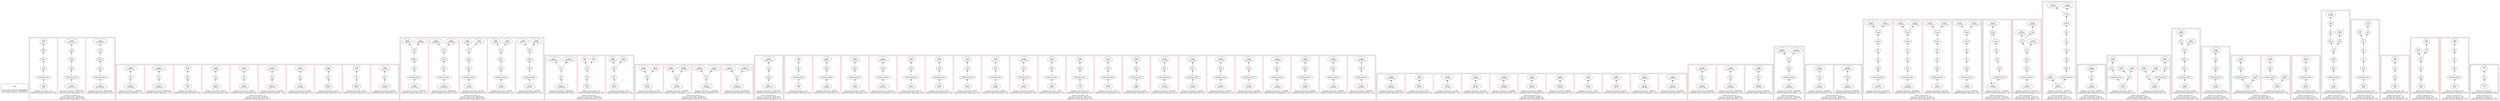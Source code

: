 strict digraph {
rankdir=BT
subgraph {
Stats [shape=plaintext]
cluster=true
label="Total loads executed: 4386562829\nTotal stores executed: 1644358279"
}
subgraph {
subgraph {
"0_2_180" [label="SExt"]
"0_2_179" [label="SRem"]
"0_2_180" -> "0_2_179"
"0_2_181" [label="GetElementPtr"]
"0_2_181" -> "0_2_180"
"0_2_178" [label="Add"]
"0_2_179" -> "0_2_178"
{
rank=min
"0_2_182" [label="Load\n487681600"]
}
"0_2_182" -> "0_2_181"
"0_2_173" [label="Load\n612000000"]
"0_2_178" -> "0_2_173"
cluster=true
label="Dynamic executions: 487681600\nCaptured memory operations: 18.2%"
color=red
}
subgraph {
"0_3_447" [label="Add"]
"0_3_443" [label="Load\n294035145"]
"0_3_447" -> "0_3_443"
"0_3_448" [label="SRem"]
"0_3_448" -> "0_3_447"
"0_3_450" [label="SExt"]
"0_3_450" -> "0_3_448"
"0_3_451" [label="GetElementPtr"]
"0_3_451" -> "0_3_450"
{
rank=min
"0_3_452" [label="Load\n292878720"]
}
"0_3_452" -> "0_3_451"
cluster=true
label="Dynamic executions: 292878720\nCaptured memory operations: 9.7%"
color=red
}
subgraph {
"0_4_773" [label="Add"]
"0_4_772" [label="Load\n120"]
"0_4_773" -> "0_4_772"
"0_4_775" [label="SExt"]
"0_4_774" [label="SRem"]
"0_4_775" -> "0_4_774"
"0_4_774" -> "0_4_773"
{
rank=min
"0_4_777" [label="Load\n120"]
}
"0_4_776" [label="GetElementPtr"]
"0_4_777" -> "0_4_776"
"0_4_776" -> "0_4_775"
cluster=true
label="Dynamic executions: 120\nCaptured memory operations: 0.0%"
color=red
}
cluster=true
label="Static occurrences: 6\nDynamic executions: 780560455\nCaptured memory operations: 27.9%"
}
subgraph {
subgraph {
"1_1_364" [label="Phi"]
"1_1_362" [label="Load\n2223064"]
"1_1_364" -> "1_1_362"
{
rank=min
"1_1_366" [label="Store\n2231805"]
}
"1_1_366" -> "1_1_364"
cluster=true
label="Dynamic executions: 2231805\nCaptured memory operations: 0.0%"
color=red
}
subgraph {
{
rank=min
"1_2_505" [label="Store\n43074"]
}
"1_2_503" [label="Phi"]
"1_2_505" -> "1_2_503"
"1_2_501" [label="Load\n175"]
"1_2_503" -> "1_2_501"
cluster=true
label="Dynamic executions: 43074\nCaptured memory operations: 0.0%"
color=red
}
subgraph {
{
rank=min
"1_3_505" [label="Store\n43074"]
}
"1_3_503" [label="Phi"]
"1_3_505" -> "1_3_503"
"1_3_491" [label="Load\n42899"]
"1_3_503" -> "1_3_491"
cluster=true
label="Dynamic executions: 43074\nCaptured memory operations: 0.0%"
color=red
}
subgraph {
{
rank=min
"1_4_556" [label="Store\n2431680"]
}
"1_4_555" [label="Phi"]
"1_4_556" -> "1_4_555"
"1_4_553" [label="Load\n1937815"]
"1_4_555" -> "1_4_553"
cluster=true
label="Dynamic executions: 2431680\nCaptured memory operations: 0.0%"
color=red
}
subgraph {
"1_5_643" [label="Phi"]
"1_5_641" [label="Load\n28194213"]
"1_5_643" -> "1_5_641"
{
rank=min
"1_5_644" [label="Store\n35381505"]
}
"1_5_644" -> "1_5_643"
cluster=true
label="Dynamic executions: 35381505\nCaptured memory operations: 1.0%"
color=red
}
subgraph {
{
rank=min
"1_6_658" [label="Store\n127500"]
}
"1_6_657" [label="Phi"]
"1_6_658" -> "1_6_657"
"1_6_655" [label="Load\n101610"]
"1_6_657" -> "1_6_655"
cluster=true
label="Dynamic executions: 127500\nCaptured memory operations: 0.0%"
color=red
}
subgraph {
{
rank=min
"1_7_672" [label="Store\n309315"]
}
"1_7_671" [label="Phi"]
"1_7_672" -> "1_7_671"
"1_7_669" [label="Load\n246462"]
"1_7_671" -> "1_7_669"
cluster=true
label="Dynamic executions: 309315\nCaptured memory operations: 0.0%"
color=red
}
subgraph {
{
rank=min
"1_8_781" [label="Store\n120"]
}
"1_8_780" [label="Phi"]
"1_8_781" -> "1_8_780"
"1_8_768" [label="Load\n120"]
"1_8_780" -> "1_8_768"
cluster=true
label="Dynamic executions: 120\nCaptured memory operations: 0.0%"
color=red
}
subgraph {
{
rank=min
"1_9_854" [label="Store\n535646340"]
}
"1_9_852" [label="Phi"]
"1_9_854" -> "1_9_852"
"1_9_843" [label="Load\n535646340"]
"1_9_852" -> "1_9_843"
cluster=true
label="Dynamic executions: 535646340\nCaptured memory operations: 17.7%"
color=red
}
subgraph {
{
rank=min
"1_10_865" [label="Store\n35850000"]
}
"1_10_864" [label="Phi"]
"1_10_865" -> "1_10_864"
"1_10_862" [label="Load\n35709756"]
"1_10_864" -> "1_10_862"
cluster=true
label="Dynamic executions: 35850000\nCaptured memory operations: 1.1%"
color=red
}
cluster=true
label="Static occurrences: 11\nDynamic executions: 612064413\nCaptured memory operations: 20.1%"
}
subgraph {
subgraph {
"2_0_387" [label="SRem"]
"2_0_386" [label="Add"]
"2_0_387" -> "2_0_386"
"2_0_388" [label="SExt"]
"2_0_388" -> "2_0_387"
{
rank=min
"2_0_390" [label="Load\n9287687"]
}
"2_0_389" [label="GetElementPtr"]
"2_0_390" -> "2_0_389"
"2_0_376" [label="Load\n9355727"]
"2_0_386" -> "2_0_376"
"2_0_385" [label="Load\n9287687"]
"2_0_386" -> "2_0_385"
"2_0_389" -> "2_0_388"
cluster=true
label="Dynamic executions: 9287687\nCaptured memory operations: 0.4%"
color=red
}
subgraph {
"2_1_521" [label="SRem"]
"2_1_520" [label="Add"]
"2_1_521" -> "2_1_520"
"2_1_517" [label="Load\n100566"]
"2_1_520" -> "2_1_517"
"2_1_523" [label="GetElementPtr"]
"2_1_522" [label="SExt"]
"2_1_523" -> "2_1_522"
"2_1_522" -> "2_1_521"
{
rank=min
"2_1_524" [label="Load\n100185"]
}
"2_1_524" -> "2_1_523"
"2_1_512" [label="Load\n100972"]
"2_1_520" -> "2_1_512"
cluster=true
label="Dynamic executions: 100185\nCaptured memory operations: 0.0%"
color=red
}
subgraph {
"2_2_604" [label="SRem"]
"2_2_603" [label="Add"]
"2_2_604" -> "2_2_603"
"2_2_601" [label="Load\n201944"]
"2_2_603" -> "2_2_601"
"2_2_605" [label="SExt"]
"2_2_605" -> "2_2_604"
{
rank=min
"2_2_607" [label="Load\n201944"]
}
"2_2_606" [label="GetElementPtr"]
"2_2_607" -> "2_2_606"
"2_2_606" -> "2_2_605"
"2_2_602" [label="Load\n201944"]
"2_2_603" -> "2_2_602"
cluster=true
label="Dynamic executions: 201944\nCaptured memory operations: 0.0%"
color=red
}
subgraph {
"2_3_847" [label="SExt"]
"2_3_846" [label="SRem"]
"2_3_847" -> "2_3_846"
"2_3_848" [label="GetElementPtr"]
"2_3_848" -> "2_3_847"
"2_3_845" [label="Add"]
"2_3_832" [label="Load\n35850000"]
"2_3_845" -> "2_3_832"
"2_3_839" [label="Load\n535646340"]
"2_3_845" -> "2_3_839"
"2_3_846" -> "2_3_845"
{
rank=min
"2_3_849" [label="Load\n535646340"]
}
"2_3_849" -> "2_3_848"
cluster=true
label="Dynamic executions: 535646340\nCaptured memory operations: 18.3%"
color=red
}
subgraph {
"2_4_858" [label="Add"]
"2_4_823" [label="Load\n150000"]
"2_4_858" -> "2_4_823"
{
rank=min
"2_4_862" [label="Load\n35709756"]
}
"2_4_861" [label="GetElementPtr"]
"2_4_862" -> "2_4_861"
"2_4_859" [label="SRem"]
"2_4_859" -> "2_4_858"
"2_4_860" [label="SExt"]
"2_4_861" -> "2_4_860"
"2_4_832" [label="Load\n35850000"]
"2_4_858" -> "2_4_832"
"2_4_860" -> "2_4_859"
cluster=true
label="Dynamic executions: 35709756\nCaptured memory operations: 1.1%"
color=red
}
cluster=true
label="Static occurrences: 5\nDynamic executions: 580945912\nCaptured memory operations: 20.0%"
}
subgraph {
subgraph {
{
rank=min
"3_1_505" [label="Store\n43074"]
}
"3_1_503" [label="Phi"]
"3_1_505" -> "3_1_503"
"3_1_496" [label="Xor"]
"3_1_491" [label="Load\n42899"]
"3_1_496" -> "3_1_491"
"3_1_503" -> "3_1_496"
"3_1_495" [label="Load\n42779"]
"3_1_496" -> "3_1_495"
cluster=true
label="Dynamic executions: 43074\nCaptured memory operations: 0.0%"
color=red
}
subgraph {
"3_2_780" [label="Phi"]
"3_2_778" [label="Xor"]
"3_2_780" -> "3_2_778"
{
rank=min
"3_2_781" [label="Store\n120"]
}
"3_2_781" -> "3_2_780"
"3_2_768" [label="Load\n120"]
"3_2_778" -> "3_2_768"
"3_2_777" [label="Load\n120"]
"3_2_778" -> "3_2_777"
cluster=true
label="Dynamic executions: 120\nCaptured memory operations: 0.0%"
color=red
}
subgraph {
"3_3_850" [label="Xor"]
"3_3_849" [label="Load\n535646340"]
"3_3_850" -> "3_3_849"
{
rank=min
"3_3_854" [label="Store\n535646340"]
}
"3_3_852" [label="Phi"]
"3_3_854" -> "3_3_852"
"3_3_852" -> "3_3_850"
"3_3_843" [label="Load\n535646340"]
"3_3_850" -> "3_3_843"
cluster=true
label="Dynamic executions: 535646340\nCaptured memory operations: 26.6%"
color=red
}
cluster=true
label="Static occurrences: 4\nDynamic executions: 535689534\nCaptured memory operations: 26.6%"
}
subgraph {
subgraph {
{
rank=min
"4_0_185" [label="Store\n487681600"]
}
"4_0_184" [label="Xor"]
"4_0_185" -> "4_0_184"
"4_0_183" [label="Load\n487681600"]
"4_0_184" -> "4_0_183"
"4_0_182" [label="Load\n487681600"]
"4_0_184" -> "4_0_182"
cluster=true
label="Dynamic executions: 487681600\nCaptured memory operations: 24.2%"
color=red
}
subgraph {
{
rank=min
"4_1_339" [label="Store\n11426899"]
}
"4_1_338" [label="Xor"]
"4_1_339" -> "4_1_338"
"4_1_335" [label="Load\n11426899"]
"4_1_338" -> "4_1_335"
"4_1_337" [label="Load\n11426899"]
"4_1_338" -> "4_1_337"
cluster=true
label="Dynamic executions: 11426899\nCaptured memory operations: 0.5%"
color=red
}
subgraph {
"4_2_392" [label="Xor"]
"4_2_391" [label="Load\n9287687"]
"4_2_392" -> "4_2_391"
"4_2_390" [label="Load\n9287687"]
"4_2_392" -> "4_2_390"
{
rank=min
"4_2_393" [label="Store\n9287687"]
}
"4_2_393" -> "4_2_392"
cluster=true
label="Dynamic executions: 9287687\nCaptured memory operations: 0.4%"
color=red
}
subgraph {
{
rank=min
"4_3_527" [label="Store\n100185"]
}
"4_3_526" [label="Xor"]
"4_3_527" -> "4_3_526"
"4_3_524" [label="Load\n100185"]
"4_3_526" -> "4_3_524"
"4_3_525" [label="Load\n100185"]
"4_3_526" -> "4_3_525"
cluster=true
label="Dynamic executions: 100185\nCaptured memory operations: 0.0%"
color=red
}
cluster=true
label="Static occurrences: 4\nDynamic executions: 508496371\nCaptured memory operations: 25.2%"
}
subgraph {
subgraph {
"5_0_447" [label="Add"]
"5_0_443" [label="Load\n294035145"]
"5_0_447" -> "5_0_443"
"5_0_448" [label="SRem"]
"5_0_448" -> "5_0_447"
{
rank=min
"5_0_449" [label="Store\n292878720"]
}
"5_0_449" -> "5_0_448"
cluster=true
label="Dynamic executions: 292878720\nCaptured memory operations: 9.7%"
color=red
}
cluster=true
label="Static occurrences: 1\nDynamic executions: 292878720\nCaptured memory operations: 9.7%"
}
subgraph {
subgraph {
"6_3_148" [label="SExt"]
"6_3_147" [label="Load\n38250000"]
"6_3_148" -> "6_3_147"
{
rank=min
"6_3_150" [label="Load\n38250000"]
}
"6_3_149" [label="GetElementPtr"]
"6_3_150" -> "6_3_149"
"6_3_149" -> "6_3_148"
cluster=true
label="Dynamic executions: 38250000\nCaptured memory operations: 1.2%"
color=red
}
subgraph {
"6_4_193" [label="SExt"]
"6_4_190" [label="Load\n2400000"]
"6_4_193" -> "6_4_190"
"6_4_194" [label="GetElementPtr"]
"6_4_194" -> "6_4_193"
{
rank=min
"6_4_195" [label="Load\n2400000"]
}
"6_4_195" -> "6_4_194"
cluster=true
label="Dynamic executions: 2400000\nCaptured memory operations: 0.0%"
color=red
}
subgraph {
{
rank=min
"6_5_247" [label="Load\n309400"]
}
"6_5_246" [label="GetElementPtr"]
"6_5_247" -> "6_5_246"
"6_5_245" [label="SExt"]
"6_5_246" -> "6_5_245"
"6_5_242" [label="Load\n309400"]
"6_5_245" -> "6_5_242"
cluster=true
label="Dynamic executions: 309400\nCaptured memory operations: 0.0%"
color=red
}
subgraph {
{
rank=min
"6_6_342" [label="Load\n11426899"]
}
"6_6_341" [label="GetElementPtr"]
"6_6_342" -> "6_6_341"
"6_6_340" [label="SExt"]
"6_6_341" -> "6_6_340"
"6_6_335" [label="Load\n11426899"]
"6_6_340" -> "6_6_335"
cluster=true
label="Dynamic executions: 11426899\nCaptured memory operations: 0.3%"
color=red
}
subgraph {
"6_7_360" [label="SExt"]
"6_7_357" [label="Load\n2231805"]
"6_7_360" -> "6_7_357"
"6_7_361" [label="GetElementPtr"]
"6_7_361" -> "6_7_360"
{
rank=min
"6_7_362" [label="Load\n2223064"]
}
"6_7_362" -> "6_7_361"
cluster=true
label="Dynamic executions: 2223064\nCaptured memory operations: 0.0%"
color=red
}
subgraph {
{
rank=min
"6_8_385" [label="Load\n9287687"]
}
"6_8_384" [label="GetElementPtr"]
"6_8_385" -> "6_8_384"
"6_8_383" [label="SExt"]
"6_8_384" -> "6_8_383"
"6_8_380" [label="Load\n9319129"]
"6_8_383" -> "6_8_380"
cluster=true
label="Dynamic executions: 9287687\nCaptured memory operations: 0.3%"
color=red
}
subgraph {
"6_9_400" [label="SExt"]
"6_9_399" [label="Load\n2231805"]
"6_9_400" -> "6_9_399"
"6_9_401" [label="GetElementPtr"]
"6_9_401" -> "6_9_400"
{
rank=min
"6_9_402" [label="Load\n2231805"]
}
"6_9_402" -> "6_9_401"
cluster=true
label="Dynamic executions: 2231805\nCaptured memory operations: 0.0%"
color=red
}
subgraph {
"6_10_427" [label="SExt"]
"6_10_426" [label="Load\n1301366"]
"6_10_427" -> "6_10_426"
{
rank=min
"6_10_429" [label="Load\n1301366"]
}
"6_10_428" [label="GetElementPtr"]
"6_10_429" -> "6_10_428"
"6_10_428" -> "6_10_427"
cluster=true
label="Dynamic executions: 1301366\nCaptured memory operations: 0.0%"
color=red
}
subgraph {
"6_11_489" [label="SExt"]
"6_11_483" [label="Load\n43074"]
"6_11_489" -> "6_11_483"
{
rank=min
"6_11_491" [label="Load\n42899"]
}
"6_11_490" [label="GetElementPtr"]
"6_11_491" -> "6_11_490"
"6_11_490" -> "6_11_489"
cluster=true
label="Dynamic executions: 42899\nCaptured memory operations: 0.0%"
color=red
}
subgraph {
"6_12_493" [label="SExt"]
"6_12_486" [label="Load\n43074"]
"6_12_493" -> "6_12_486"
"6_12_494" [label="GetElementPtr"]
"6_12_494" -> "6_12_493"
{
rank=min
"6_12_495" [label="Load\n42779"]
}
"6_12_495" -> "6_12_494"
cluster=true
label="Dynamic executions: 42779\nCaptured memory operations: 0.0%"
color=red
}
subgraph {
"6_13_500" [label="GetElementPtr"]
"6_13_499" [label="SExt"]
"6_13_500" -> "6_13_499"
"6_13_486" [label="Load\n43074"]
"6_13_499" -> "6_13_486"
{
rank=min
"6_13_501" [label="Load\n175"]
}
"6_13_501" -> "6_13_500"
cluster=true
label="Dynamic executions: 175\nCaptured memory operations: 0.0%"
color=red
}
subgraph {
"6_14_534" [label="SExt"]
"6_14_533" [label="Load\n43074"]
"6_14_534" -> "6_14_533"
{
rank=min
"6_14_536" [label="Load\n43074"]
}
"6_14_535" [label="GetElementPtr"]
"6_14_536" -> "6_14_535"
"6_14_535" -> "6_14_534"
cluster=true
label="Dynamic executions: 43074\nCaptured memory operations: 0.0%"
color=red
}
subgraph {
"6_15_552" [label="GetElementPtr"]
"6_15_551" [label="SExt"]
"6_15_552" -> "6_15_551"
{
rank=min
"6_15_553" [label="Load\n1937815"]
}
"6_15_553" -> "6_15_552"
"6_15_548" [label="Load\n2431680"]
"6_15_551" -> "6_15_548"
cluster=true
label="Dynamic executions: 1937815\nCaptured memory operations: 0.0%"
color=red
}
subgraph {
"6_16_564" [label="GetElementPtr"]
"6_16_563" [label="SExt"]
"6_16_564" -> "6_16_563"
"6_16_562" [label="Load\n43074"]
"6_16_563" -> "6_16_562"
{
rank=min
"6_16_581" [label="Load\n243901"]
}
"6_16_581" -> "6_16_564"
cluster=true
label="Dynamic executions: 243901\nCaptured memory operations: 0.0%"
color=red
}
subgraph {
"6_17_564" [label="GetElementPtr"]
"6_17_563" [label="SExt"]
"6_17_564" -> "6_17_563"
"6_17_562" [label="Load\n43074"]
"6_17_563" -> "6_17_562"
{
rank=min
"6_17_588" [label="Load\n43074"]
}
"6_17_588" -> "6_17_564"
cluster=true
label="Dynamic executions: 43074\nCaptured memory operations: 0.0%"
color=red
}
subgraph {
"6_18_591" [label="SExt"]
"6_18_588" [label="Load\n43074"]
"6_18_591" -> "6_18_588"
{
rank=min
"6_18_593" [label="Load\n43074"]
}
"6_18_592" [label="GetElementPtr"]
"6_18_593" -> "6_18_592"
"6_18_592" -> "6_18_591"
cluster=true
label="Dynamic executions: 43074\nCaptured memory operations: 0.0%"
color=red
}
subgraph {
{
rank=min
"6_19_627" [label="Load\n43074"]
}
"6_19_626" [label="GetElementPtr"]
"6_19_627" -> "6_19_626"
"6_19_563" [label="SExt"]
"6_19_562" [label="Load\n43074"]
"6_19_563" -> "6_19_562"
"6_19_626" -> "6_19_563"
cluster=true
label="Dynamic executions: 43074\nCaptured memory operations: 0.0%"
color=red
}
subgraph {
"6_20_639" [label="SExt"]
"6_20_636" [label="Load\n35381505"]
"6_20_639" -> "6_20_636"
{
rank=min
"6_20_641" [label="Load\n28194213"]
}
"6_20_640" [label="GetElementPtr"]
"6_20_641" -> "6_20_640"
"6_20_640" -> "6_20_639"
cluster=true
label="Dynamic executions: 28194213\nCaptured memory operations: 1.0%"
color=red
}
subgraph {
"6_21_654" [label="GetElementPtr"]
"6_21_653" [label="SExt"]
"6_21_654" -> "6_21_653"
"6_21_650" [label="Load\n127500"]
"6_21_653" -> "6_21_650"
{
rank=min
"6_21_655" [label="Load\n101610"]
}
"6_21_655" -> "6_21_654"
cluster=true
label="Dynamic executions: 101610\nCaptured memory operations: 0.0%"
color=red
}
subgraph {
"6_22_667" [label="SExt"]
"6_22_664" [label="Load\n309315"]
"6_22_667" -> "6_22_664"
{
rank=min
"6_22_669" [label="Load\n246462"]
}
"6_22_668" [label="GetElementPtr"]
"6_22_669" -> "6_22_668"
"6_22_668" -> "6_22_667"
cluster=true
label="Dynamic executions: 246462\nCaptured memory operations: 0.0%"
color=red
}
subgraph {
{
rank=min
"6_23_772" [label="Load\n120"]
}
"6_23_771" [label="GetElementPtr"]
"6_23_772" -> "6_23_771"
"6_23_770" [label="SExt"]
"6_23_771" -> "6_23_770"
"6_23_763" [label="Load\n120"]
"6_23_770" -> "6_23_763"
cluster=true
label="Dynamic executions: 120\nCaptured memory operations: 0.0%"
color=red
}
cluster=true
label="Static occurrences: 26\nDynamic executions: 98412523\nCaptured memory operations: 3.3%"
}
subgraph {
subgraph {
{
rank=min
"7_2_151" [label="Store\n38250000"]
}
"7_2_150" [label="Load\n38250000"]
"7_2_151" -> "7_2_150"
cluster=true
label="Dynamic executions: 38250000\nCaptured memory operations: 1.2%"
color=red
}
subgraph {
{
rank=min
"7_3_196" [label="Store\n2400000"]
}
"7_3_195" [label="Load\n2400000"]
"7_3_196" -> "7_3_195"
cluster=true
label="Dynamic executions: 2400000\nCaptured memory operations: 0.0%"
color=red
}
subgraph {
{
rank=min
"7_4_206" [label="Store\n148787"]
}
"7_4_204" [label="Load\n148787"]
"7_4_206" -> "7_4_204"
cluster=true
label="Dynamic executions: 148787\nCaptured memory operations: 0.0%"
color=red
}
subgraph {
{
rank=min
"7_5_234" [label="Store\n75338"]
}
"7_5_231" [label="Load\n75338"]
"7_5_234" -> "7_5_231"
cluster=true
label="Dynamic executions: 75338\nCaptured memory operations: 0.0%"
color=red
}
subgraph {
{
rank=min
"7_6_244" [label="Store\n309400"]
}
"7_6_242" [label="Load\n309400"]
"7_6_244" -> "7_6_242"
cluster=true
label="Dynamic executions: 309400\nCaptured memory operations: 0.0%"
color=red
}
subgraph {
{
rank=min
"7_7_248" [label="Store\n309400"]
}
"7_7_247" [label="Load\n309400"]
"7_7_248" -> "7_7_247"
cluster=true
label="Dynamic executions: 309400\nCaptured memory operations: 0.0%"
color=red
}
subgraph {
{
rank=min
"7_8_343" [label="Store\n11426899"]
}
"7_8_342" [label="Load\n11426899"]
"7_8_343" -> "7_8_342"
cluster=true
label="Dynamic executions: 11426899\nCaptured memory operations: 0.3%"
color=red
}
subgraph {
{
rank=min
"7_9_403" [label="Store\n2231805"]
}
"7_9_402" [label="Load\n2231805"]
"7_9_403" -> "7_9_402"
cluster=true
label="Dynamic executions: 2231805\nCaptured memory operations: 0.0%"
color=red
}
subgraph {
{
rank=min
"7_10_430" [label="Store\n1301366"]
}
"7_10_429" [label="Load\n1301366"]
"7_10_430" -> "7_10_429"
cluster=true
label="Dynamic executions: 1301366\nCaptured memory operations: 0.0%"
color=red
}
subgraph {
{
rank=min
"7_11_537" [label="Store\n43074"]
}
"7_11_536" [label="Load\n43074"]
"7_11_537" -> "7_11_536"
cluster=true
label="Dynamic executions: 43074\nCaptured memory operations: 0.0%"
color=red
}
subgraph {
{
rank=min
"7_14_873" [label="Store\n28200000"]
}
"7_14_871" [label="Load\n28200000"]
"7_14_873" -> "7_14_871"
cluster=true
label="Dynamic executions: 28200000\nCaptured memory operations: 0.9%"
color=red
}
cluster=true
label="Static occurrences: 15\nDynamic executions: 84696101\nCaptured memory operations: 2.8%"
}
subgraph {
subgraph {
"8_0_127" [label="ZExt"]
"8_0_126" [label="Load\n2400000"]
"8_0_127" -> "8_0_126"
{
rank=min
"8_0_129" [label="Store\n2400000"]
}
"8_0_129" -> "8_0_127"
cluster=true
label="Dynamic executions: 2400000\nCaptured memory operations: 0.0%"
}
subgraph {
"8_1_138" [label="ZExt"]
"8_1_137" [label="Load\n28200000"]
"8_1_138" -> "8_1_137"
{
rank=min
"8_1_141" [label="Store\n28200000"]
}
"8_1_141" -> "8_1_138"
cluster=true
label="Dynamic executions: 28200000\nCaptured memory operations: 0.9%"
color=red
}
subgraph {
{
rank=min
"8_2_818" [label="Store\n28200000"]
}
"8_2_815" [label="ZExt"]
"8_2_818" -> "8_2_815"
"8_2_814" [label="Load\n28200000"]
"8_2_815" -> "8_2_814"
cluster=true
label="Dynamic executions: 28200000\nCaptured memory operations: 0.9%"
color=red
}
cluster=true
label="Static occurrences: 3\nDynamic executions: 58800000\nCaptured memory operations: 1.9%"
}
subgraph {
subgraph {
{
rank=min
"9_0_832" [label="Load\n35850000"]
}
"9_0_831" [label="GetElementPtr"]
"9_0_832" -> "9_0_831"
"9_0_829" [label="Xor"]
"9_0_828" [label="Load\n35850000"]
"9_0_829" -> "9_0_828"
"9_0_830" [label="SExt"]
"9_0_831" -> "9_0_830"
"9_0_830" -> "9_0_829"
"9_0_827" [label="Load\n35850000"]
"9_0_829" -> "9_0_827"
cluster=true
label="Dynamic executions: 35850000\nCaptured memory operations: 1.7%"
color=red
}
cluster=true
label="Static occurrences: 1\nDynamic executions: 35850000\nCaptured memory operations: 1.7%"
}
subgraph {
subgraph {
"10_0_691" [label="Trunc"]
"10_0_690" [label="Load\n28200000"]
"10_0_691" -> "10_0_690"
{
rank=min
"10_0_693" [label="Store\n28200000"]
}
"10_0_693" -> "10_0_691"
cluster=true
label="Dynamic executions: 28200000\nCaptured memory operations: 0.9%"
}
subgraph {
{
rank=min
"10_1_883" [label="Store\n2400000"]
}
"10_1_880" [label="Trunc"]
"10_1_883" -> "10_1_880"
"10_1_879" [label="Load\n2400000"]
"10_1_880" -> "10_1_879"
cluster=true
label="Dynamic executions: 2400000\nCaptured memory operations: 0.0%"
color=red
}
cluster=true
label="Static occurrences: 2\nDynamic executions: 30600000\nCaptured memory operations: 1.0%"
}
subgraph {
subgraph {
"11_0_285" [label="SExt"]
"11_0_282" [label="Phi"]
"11_0_285" -> "11_0_282"
"11_0_279" [label="Phi"]
"11_0_277" [label="Select"]
"11_0_279" -> "11_0_277"
{
rank=min
"11_0_287" [label="Load\n2305252"]
}
"11_0_286" [label="GetElementPtr"]
"11_0_287" -> "11_0_286"
"11_0_282" -> "11_0_279"
"11_0_286" -> "11_0_285"
"11_0_276" [label="ICmp"]
"11_0_275" [label="Load\n17024934"]
"11_0_276" -> "11_0_275"
"11_0_273" [label="Load\n17024934"]
"11_0_276" -> "11_0_273"
"11_0_277" -> "11_0_276"
cluster=true
label="Dynamic executions: 2305252\nCaptured memory operations: 0.6%"
}
subgraph {
"11_1_285" [label="SExt"]
"11_1_282" [label="Phi"]
"11_1_285" -> "11_1_282"
"11_1_279" [label="Phi"]
"11_1_277" [label="Select"]
"11_1_279" -> "11_1_277"
{
rank=min
"11_1_296" [label="Load\n2305252"]
}
"11_1_286" [label="GetElementPtr"]
"11_1_296" -> "11_1_286"
"11_1_282" -> "11_1_279"
"11_1_286" -> "11_1_285"
"11_1_276" [label="ICmp"]
"11_1_275" [label="Load\n17024934"]
"11_1_276" -> "11_1_275"
"11_1_273" [label="Load\n17024934"]
"11_1_276" -> "11_1_273"
"11_1_277" -> "11_1_276"
cluster=true
label="Dynamic executions: 2305252\nCaptured memory operations: 0.6%"
color=red
}
subgraph {
"11_2_285" [label="SExt"]
"11_2_282" [label="Phi"]
"11_2_285" -> "11_2_282"
"11_2_279" [label="Phi"]
"11_2_277" [label="Select"]
"11_2_279" -> "11_2_277"
{
rank=min
"11_2_314" [label="Load\n10262864"]
}
"11_2_313" [label="GetElementPtr"]
"11_2_314" -> "11_2_313"
"11_2_282" -> "11_2_279"
"11_2_276" [label="ICmp"]
"11_2_275" [label="Load\n17024934"]
"11_2_276" -> "11_2_275"
"11_2_273" [label="Load\n17024934"]
"11_2_276" -> "11_2_273"
"11_2_277" -> "11_2_276"
"11_2_313" -> "11_2_285"
cluster=true
label="Dynamic executions: 10262864\nCaptured memory operations: 0.7%"
color=red
}
subgraph {
"11_3_300" [label="GetElementPtr"]
"11_3_285" [label="SExt"]
"11_3_300" -> "11_3_285"
"11_3_282" [label="Phi"]
"11_3_285" -> "11_3_282"
"11_3_279" [label="Phi"]
"11_3_277" [label="Select"]
"11_3_279" -> "11_3_277"
"11_3_282" -> "11_3_279"
{
rank=min
"11_3_317" [label="Load\n10235747"]
}
"11_3_317" -> "11_3_300"
"11_3_276" [label="ICmp"]
"11_3_275" [label="Load\n17024934"]
"11_3_276" -> "11_3_275"
"11_3_273" [label="Load\n17024934"]
"11_3_276" -> "11_3_273"
"11_3_277" -> "11_3_276"
cluster=true
label="Dynamic executions: 10235747\nCaptured memory operations: 0.7%"
color=red
}
cluster=true
label="Static occurrences: 4\nDynamic executions: 25109115\nCaptured memory operations: 2.6%"
}
subgraph {
subgraph {
"12_0_276" [label="ICmp"]
"12_0_275" [label="Load\n17024934"]
"12_0_276" -> "12_0_275"
"12_0_279" [label="Phi"]
"12_0_277" [label="Select"]
"12_0_279" -> "12_0_277"
"12_0_271" [label="ZExt"]
"12_0_263" [label="Phi"]
"12_0_271" -> "12_0_263"
"12_0_263" -> "12_0_279"
"12_0_272" [label="GetElementPtr"]
"12_0_272" -> "12_0_271"
{
rank=min
"12_0_273" [label="Load\n17024934"]
}
"12_0_276" -> "12_0_273"
"12_0_277" -> "12_0_276"
"12_0_273" -> "12_0_272"
cluster=true
label="Dynamic executions: 17024934\nCaptured memory operations: 0.5%"
color=red
}
cluster=true
label="Static occurrences: 1\nDynamic executions: 17024934\nCaptured memory operations: 0.5%"
}
subgraph {
subgraph {
"13_0_321" [label="SExt"]
"13_0_320" [label="SRem"]
"13_0_321" -> "13_0_320"
"13_0_318" [label="Add"]
"13_0_314" [label="Load\n10262864"]
"13_0_318" -> "13_0_314"
{
rank=min
"13_0_323" [label="Load\n10235747"]
}
"13_0_322" [label="GetElementPtr"]
"13_0_323" -> "13_0_322"
"13_0_299" [label="Add"]
"13_0_227" [label="Load\n2380590"]
"13_0_299" -> "13_0_227"
"13_0_318" -> "13_0_299"
"13_0_319" [label="Sub"]
"13_0_320" -> "13_0_319"
"13_0_319" -> "13_0_318"
"13_0_317" [label="Load\n10235747"]
"13_0_319" -> "13_0_317"
"13_0_322" -> "13_0_321"
cluster=true
label="Dynamic executions: 10235747\nCaptured memory operations: 0.5%"
color=red
}
cluster=true
label="Static occurrences: 1\nDynamic executions: 10235747\nCaptured memory operations: 0.5%"
}
subgraph {
subgraph {
"14_0_279" [label="Phi"]
"14_0_277" [label="Select"]
"14_0_279" -> "14_0_277"
{
rank=min
"14_0_328" [label="Store\n10235747"]
}
"14_0_323" [label="Load\n10235747"]
"14_0_328" -> "14_0_323"
"14_0_289" [label="Sub"]
"14_0_282" [label="Phi"]
"14_0_289" -> "14_0_282"
"14_0_325" [label="Add"]
"14_0_325" -> "14_0_289"
"14_0_282" -> "14_0_279"
"14_0_327" [label="GetElementPtr"]
"14_0_326" [label="SExt"]
"14_0_327" -> "14_0_326"
"14_0_276" [label="ICmp"]
"14_0_275" [label="Load\n17024934"]
"14_0_276" -> "14_0_275"
"14_0_328" -> "14_0_327"
"14_0_273" [label="Load\n17024934"]
"14_0_276" -> "14_0_273"
"14_0_277" -> "14_0_276"
"14_0_326" -> "14_0_325"
cluster=true
label="Dynamic executions: 10235747\nCaptured memory operations: 0.9%"
color=red
}
cluster=true
label="Static occurrences: 1\nDynamic executions: 10235747\nCaptured memory operations: 0.9%"
}
subgraph {
subgraph {
{
rank=min
"15_0_353" [label="Store\n2380590"]
}
"15_0_351" [label="Sub"]
"15_0_353" -> "15_0_351"
"15_0_349" [label="Load\n2380590"]
"15_0_351" -> "15_0_349"
cluster=true
label="Dynamic executions: 2380590\nCaptured memory operations: 0.0%"
}
cluster=true
label="Static occurrences: 1\nDynamic executions: 2380590\nCaptured memory operations: 0.0%"
}
subgraph {
subgraph {
{
rank=min
"16_0_583" [label="Store\n243901"]
}
"16_0_582" [label="Xor"]
"16_0_583" -> "16_0_582"
"16_0_564" [label="GetElementPtr"]
"16_0_563" [label="SExt"]
"16_0_564" -> "16_0_563"
"16_0_583" -> "16_0_564"
"16_0_562" [label="Load\n43074"]
"16_0_563" -> "16_0_562"
"16_0_581" [label="Load\n243901"]
"16_0_582" -> "16_0_581"
"16_0_580" [label="Load\n243901"]
"16_0_582" -> "16_0_580"
cluster=true
label="Dynamic executions: 243901\nCaptured memory operations: 0.0%"
color=red
}
subgraph {
"16_1_563" [label="SExt"]
"16_1_562" [label="Load\n43074"]
"16_1_563" -> "16_1_562"
"16_1_626" [label="GetElementPtr"]
"16_1_626" -> "16_1_563"
{
rank=min
"16_1_629" [label="Store\n43074"]
}
"16_1_628" [label="Xor"]
"16_1_629" -> "16_1_628"
"16_1_624" [label="Load\n43074"]
"16_1_628" -> "16_1_624"
"16_1_627" [label="Load\n43074"]
"16_1_628" -> "16_1_627"
"16_1_629" -> "16_1_626"
cluster=true
label="Dynamic executions: 43074\nCaptured memory operations: 0.0%"
color=red
}
cluster=true
label="Static occurrences: 2\nDynamic executions: 286975\nCaptured memory operations: 0.0%"
}
subgraph {
subgraph {
"17_0_575" [label="Mul"]
"17_0_573" [label="Load\n243901"]
"17_0_575" -> "17_0_573"
"17_0_578" [label="SExt"]
"17_0_577" [label="SRem"]
"17_0_578" -> "17_0_577"
"17_0_576" [label="Add"]
"17_0_570" [label="Load\n245018"]
"17_0_576" -> "17_0_570"
"17_0_577" -> "17_0_576"
{
rank=min
"17_0_580" [label="Load\n243901"]
}
"17_0_579" [label="GetElementPtr"]
"17_0_580" -> "17_0_579"
"17_0_579" -> "17_0_578"
"17_0_576" -> "17_0_575"
cluster=true
label="Dynamic executions: 243901\nCaptured memory operations: 0.0%"
color=red
}
cluster=true
label="Static occurrences: 1\nDynamic executions: 243901\nCaptured memory operations: 0.0%"
}
subgraph {
subgraph {
"18_0_608" [label="Xor"]
"18_0_607" [label="Load\n201944"]
"18_0_608" -> "18_0_607"
{
rank=min
"18_0_611" [label="Load\n201944"]
}
"18_0_610" [label="GetElementPtr"]
"18_0_611" -> "18_0_610"
"18_0_609" [label="SExt"]
"18_0_610" -> "18_0_609"
"18_0_609" -> "18_0_608"
cluster=true
label="Dynamic executions: 201944\nCaptured memory operations: 0.0%"
color=red
}
cluster=true
label="Static occurrences: 1\nDynamic executions: 201944\nCaptured memory operations: 0.0%"
}
subgraph {
subgraph {
"19_0_564" [label="GetElementPtr"]
"19_0_563" [label="SExt"]
"19_0_564" -> "19_0_563"
{
rank=min
"19_0_594" [label="Store\n43074"]
}
"19_0_593" [label="Load\n43074"]
"19_0_594" -> "19_0_593"
"19_0_562" [label="Load\n43074"]
"19_0_563" -> "19_0_562"
"19_0_594" -> "19_0_564"
cluster=true
label="Dynamic executions: 43074\nCaptured memory operations: 0.0%"
color=red
}
subgraph {
"19_1_564" [label="GetElementPtr"]
"19_1_563" [label="SExt"]
"19_1_564" -> "19_1_563"
"19_1_562" [label="Load\n43074"]
"19_1_563" -> "19_1_562"
{
rank=min
"19_1_625" [label="Store\n43074"]
}
"19_1_624" [label="Load\n43074"]
"19_1_625" -> "19_1_624"
"19_1_625" -> "19_1_564"
cluster=true
label="Dynamic executions: 43074\nCaptured memory operations: 0.0%"
color=red
}
cluster=true
label="Static occurrences: 2\nDynamic executions: 86148\nCaptured memory operations: 0.0%"
}
subgraph {
subgraph {
"20_1_564" [label="GetElementPtr"]
"20_1_563" [label="SExt"]
"20_1_564" -> "20_1_563"
"20_1_562" [label="Load\n43074"]
"20_1_563" -> "20_1_562"
{
rank=min
"20_1_565" [label="Store\n43074"]
}
"20_1_565" -> "20_1_564"
cluster=true
label="Dynamic executions: 43074\nCaptured memory operations: 0.0%"
color=red
}
cluster=true
label="Static occurrences: 3\nDynamic executions: 43075\nCaptured memory operations: 0.0%"
}
subgraph {
subgraph {
"21_0_618" [label="SRem"]
"21_0_614" [label="Phi"]
"21_0_618" -> "21_0_614"
"21_0_621" [label="SRem"]
"21_0_620" [label="Sub"]
"21_0_621" -> "21_0_620"
"21_0_612" [label="Add"]
"21_0_614" -> "21_0_612"
"21_0_619" [label="Add"]
"21_0_620" -> "21_0_619"
"21_0_623" [label="GetElementPtr"]
"21_0_622" [label="SExt"]
"21_0_623" -> "21_0_622"
"21_0_622" -> "21_0_621"
"21_0_611" [label="Load\n201944"]
"21_0_612" -> "21_0_611"
{
rank=min
"21_0_624" [label="Load\n43074"]
}
"21_0_624" -> "21_0_623"
"21_0_593" [label="Load\n43074"]
"21_0_619" -> "21_0_593"
"21_0_620" -> "21_0_618"
cluster=true
label="Dynamic executions: 43074\nCaptured memory operations: 0.0%"
color=red
}
cluster=true
label="Static occurrences: 1\nDynamic executions: 43074\nCaptured memory operations: 0.0%"
}
subgraph {
subgraph {
"22_1_736" [label="Xor"]
"22_1_735" [label="Xor"]
"22_1_736" -> "22_1_735"
"22_1_743" [label="SExt"]
"22_1_740" [label="Phi"]
"22_1_743" -> "22_1_740"
"22_1_733" [label="Load\n126"]
"22_1_735" -> "22_1_733"
"22_1_740" -> "22_1_736"
"22_1_744" [label="GetElementPtr"]
"22_1_744" -> "22_1_743"
"22_1_734" [label="Shl"]
"22_1_735" -> "22_1_734"
{
rank=min
"22_1_746" [label="Store\n246"]
}
"22_1_746" -> "22_1_744"
"22_1_730" [label="Load\n246"]
"22_1_734" -> "22_1_730"
cluster=true
label="Dynamic executions: 246\nCaptured memory operations: 0.0%"
color=red
}
cluster=true
label="Static occurrences: 2\nDynamic executions: 246\nCaptured memory operations: 0.0%"
}
subgraph {
subgraph {
"23_1_738" [label="Shl"]
"23_1_730" [label="Load\n246"]
"23_1_738" -> "23_1_730"
"23_1_740" [label="Phi"]
"23_1_740" -> "23_1_738"
{
rank=min
"23_1_742" [label="Store\n246"]
}
"23_1_742" -> "23_1_740"
cluster=true
label="Dynamic executions: 246\nCaptured memory operations: 0.0%"
color=red
}
cluster=true
label="Static occurrences: 2\nDynamic executions: 246\nCaptured memory operations: 0.0%"
}
subgraph {
subgraph {
"24_1_736" [label="Xor"]
"24_1_735" [label="Xor"]
"24_1_736" -> "24_1_735"
"24_1_733" [label="Load\n126"]
"24_1_735" -> "24_1_733"
"24_1_740" [label="Phi"]
"24_1_740" -> "24_1_736"
"24_1_734" [label="Shl"]
"24_1_735" -> "24_1_734"
"24_1_730" [label="Load\n246"]
"24_1_734" -> "24_1_730"
{
rank=min
"24_1_742" [label="Store\n246"]
}
"24_1_742" -> "24_1_740"
cluster=true
label="Dynamic executions: 246\nCaptured memory operations: 0.0%"
color=red
}
cluster=true
label="Static occurrences: 2\nDynamic executions: 246\nCaptured memory operations: 0.0%"
}
subgraph {
subgraph {
"25_1_738" [label="Shl"]
"25_1_730" [label="Load\n246"]
"25_1_738" -> "25_1_730"
"25_1_743" [label="SExt"]
"25_1_740" [label="Phi"]
"25_1_743" -> "25_1_740"
"25_1_740" -> "25_1_738"
"25_1_744" [label="GetElementPtr"]
"25_1_744" -> "25_1_743"
{
rank=min
"25_1_746" [label="Store\n246"]
}
"25_1_746" -> "25_1_744"
cluster=true
label="Dynamic executions: 246\nCaptured memory operations: 0.0%"
color=red
}
cluster=true
label="Static occurrences: 2\nDynamic executions: 246\nCaptured memory operations: 0.0%"
}
subgraph {
subgraph {
{
rank=min
"26_0_28" [label="Store\n0"]
}
"26_0_27" [label="Xor"]
"26_0_28" -> "26_0_27"
"26_0_26" [label="Load\n0"]
"26_0_27" -> "26_0_26"
cluster=true
label="Dynamic executions: 0\nCaptured memory operations: 0.0%"
}
cluster=true
label="Static occurrences: 2\nDynamic executions: 4\nCaptured memory operations: 0.0%"
}
}
